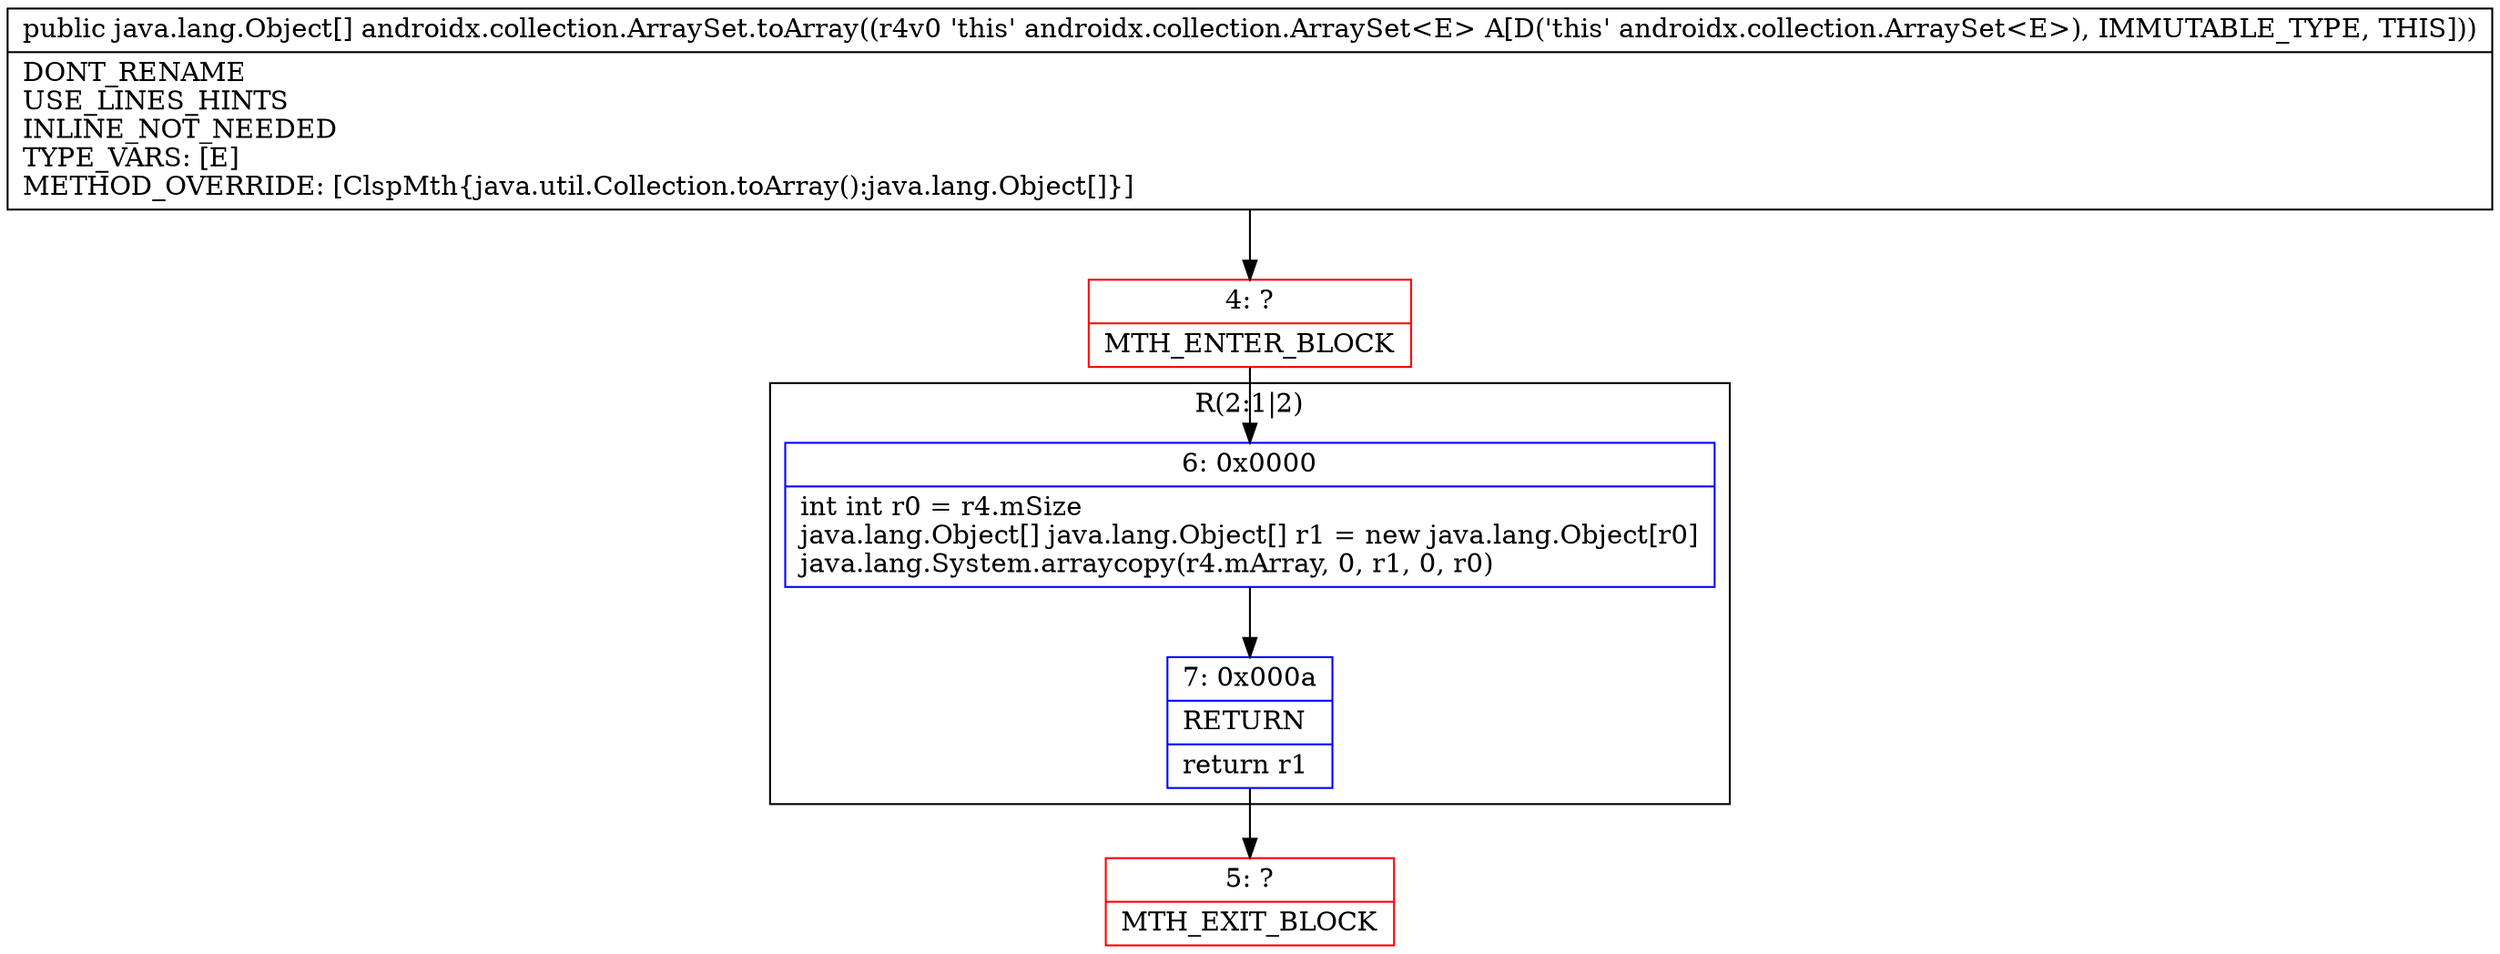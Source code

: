 digraph "CFG forandroidx.collection.ArraySet.toArray()[Ljava\/lang\/Object;" {
subgraph cluster_Region_1617126532 {
label = "R(2:1|2)";
node [shape=record,color=blue];
Node_6 [shape=record,label="{6\:\ 0x0000|int int r0 = r4.mSize\ljava.lang.Object[] java.lang.Object[] r1 = new java.lang.Object[r0]\ljava.lang.System.arraycopy(r4.mArray, 0, r1, 0, r0)\l}"];
Node_7 [shape=record,label="{7\:\ 0x000a|RETURN\l|return r1\l}"];
}
Node_4 [shape=record,color=red,label="{4\:\ ?|MTH_ENTER_BLOCK\l}"];
Node_5 [shape=record,color=red,label="{5\:\ ?|MTH_EXIT_BLOCK\l}"];
MethodNode[shape=record,label="{public java.lang.Object[] androidx.collection.ArraySet.toArray((r4v0 'this' androidx.collection.ArraySet\<E\> A[D('this' androidx.collection.ArraySet\<E\>), IMMUTABLE_TYPE, THIS]))  | DONT_RENAME\lUSE_LINES_HINTS\lINLINE_NOT_NEEDED\lTYPE_VARS: [E]\lMETHOD_OVERRIDE: [ClspMth\{java.util.Collection.toArray():java.lang.Object[]\}]\l}"];
MethodNode -> Node_4;Node_6 -> Node_7;
Node_7 -> Node_5;
Node_4 -> Node_6;
}

